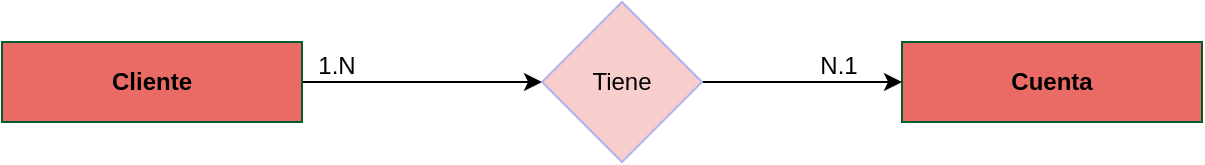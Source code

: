<mxfile version="26.0.16">
  <diagram name="Página-1" id="mN0G4gR_RPd6-P-p1sG5">
    <mxGraphModel dx="880" dy="468" grid="1" gridSize="10" guides="1" tooltips="1" connect="1" arrows="1" fold="1" page="1" pageScale="1" pageWidth="827" pageHeight="1169" math="0" shadow="0">
      <root>
        <mxCell id="0" />
        <mxCell id="1" parent="0" />
        <mxCell id="RrEyOY4IfidvWUz3DTNb-4" style="edgeStyle=orthogonalEdgeStyle;rounded=0;orthogonalLoop=1;jettySize=auto;html=1;exitX=1;exitY=0.5;exitDx=0;exitDy=0;entryX=0;entryY=0.5;entryDx=0;entryDy=0;" edge="1" parent="1" source="RrEyOY4IfidvWUz3DTNb-1" target="RrEyOY4IfidvWUz3DTNb-3">
          <mxGeometry relative="1" as="geometry" />
        </mxCell>
        <mxCell id="RrEyOY4IfidvWUz3DTNb-1" value="&lt;b&gt;Cliente&lt;/b&gt;" style="rounded=0;whiteSpace=wrap;html=1;fillColor=#EA6B66;strokeColor=#005E2E;" vertex="1" parent="1">
          <mxGeometry x="40" y="180" width="150" height="40" as="geometry" />
        </mxCell>
        <mxCell id="RrEyOY4IfidvWUz3DTNb-2" value="&lt;b&gt;Cuenta&lt;/b&gt;" style="rounded=0;whiteSpace=wrap;html=1;fillColor=#EA6B66;strokeColor=#005E2E;" vertex="1" parent="1">
          <mxGeometry x="490" y="180" width="150" height="40" as="geometry" />
        </mxCell>
        <mxCell id="RrEyOY4IfidvWUz3DTNb-5" style="edgeStyle=orthogonalEdgeStyle;rounded=0;orthogonalLoop=1;jettySize=auto;html=1;exitX=1;exitY=0.5;exitDx=0;exitDy=0;entryX=0;entryY=0.5;entryDx=0;entryDy=0;" edge="1" parent="1" source="RrEyOY4IfidvWUz3DTNb-3" target="RrEyOY4IfidvWUz3DTNb-2">
          <mxGeometry relative="1" as="geometry" />
        </mxCell>
        <mxCell id="RrEyOY4IfidvWUz3DTNb-3" value="Tiene" style="rhombus;whiteSpace=wrap;html=1;fillColor=#f8cecc;strokeColor=light-dark(#b3b2f0, #d7817e);" vertex="1" parent="1">
          <mxGeometry x="310" y="160" width="80" height="80" as="geometry" />
        </mxCell>
        <mxCell id="RrEyOY4IfidvWUz3DTNb-6" value="1.N" style="text;html=1;align=center;verticalAlign=middle;resizable=0;points=[];autosize=1;strokeColor=none;fillColor=none;" vertex="1" parent="1">
          <mxGeometry x="187" y="177" width="40" height="30" as="geometry" />
        </mxCell>
        <mxCell id="RrEyOY4IfidvWUz3DTNb-7" value="N.1" style="text;html=1;align=center;verticalAlign=middle;resizable=0;points=[];autosize=1;strokeColor=none;fillColor=none;" vertex="1" parent="1">
          <mxGeometry x="438" y="177" width="40" height="30" as="geometry" />
        </mxCell>
      </root>
    </mxGraphModel>
  </diagram>
</mxfile>
